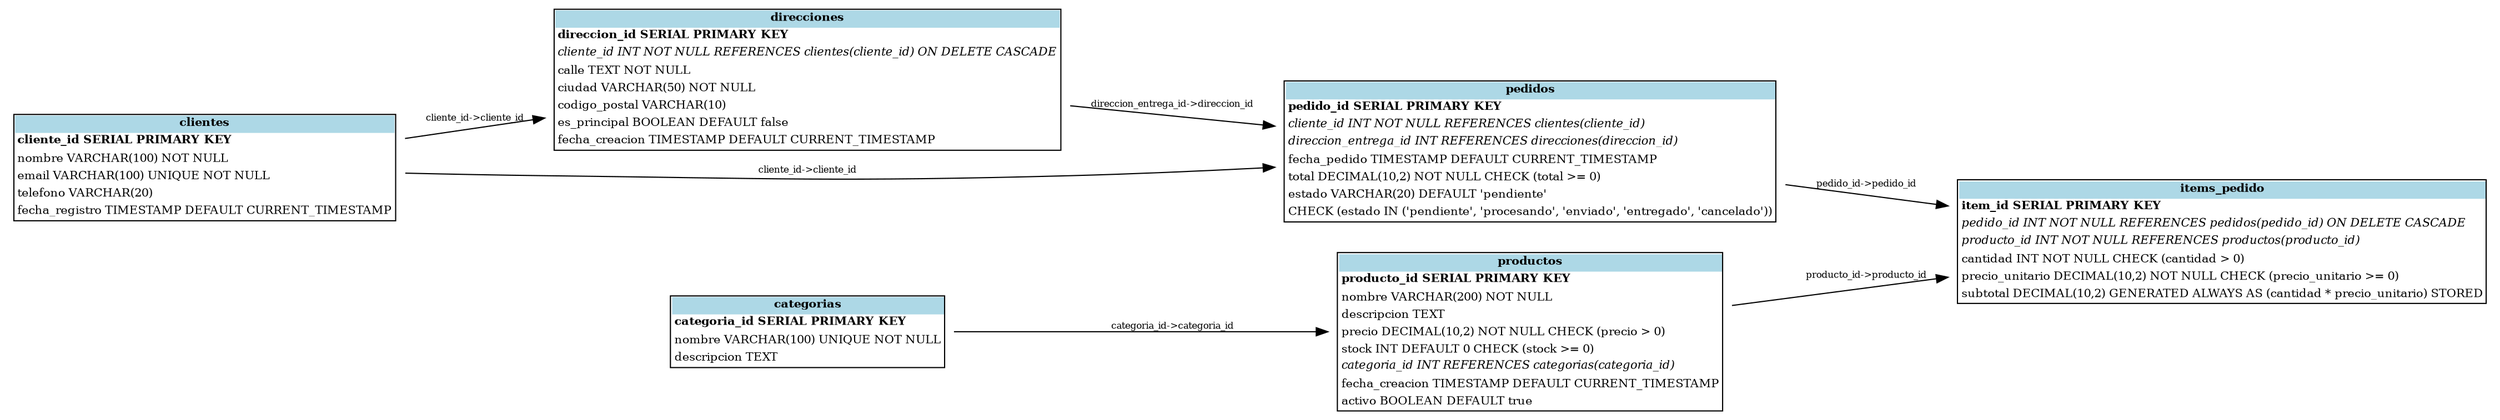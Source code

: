 digraph "Normalized Schema (3NF)" {
    rankdir=LR;
    node [shape=plaintext, fontsize=10];
    edge [fontsize=8];
    clientes [label=<<table border="1" cellborder="0" cellspacing="0"><tr><td bgcolor="lightblue"><b>clientes</b></td></tr><tr><td align="left"><b>cliente_id SERIAL PRIMARY KEY</b></td></tr><tr><td align="left">nombre VARCHAR(100) NOT NULL</td></tr><tr><td align="left">email VARCHAR(100) UNIQUE NOT NULL</td></tr><tr><td align="left">telefono VARCHAR(20)</td></tr><tr><td align="left">fecha_registro TIMESTAMP DEFAULT CURRENT_TIMESTAMP</td></tr></table>>];
    direcciones [label=<<table border="1" cellborder="0" cellspacing="0"><tr><td bgcolor="lightblue"><b>direcciones</b></td></tr><tr><td align="left"><b>direccion_id SERIAL PRIMARY KEY</b></td></tr><tr><td align="left"><i>cliente_id INT NOT NULL REFERENCES clientes(cliente_id) ON DELETE CASCADE</i></td></tr><tr><td align="left">calle TEXT NOT NULL</td></tr><tr><td align="left">ciudad VARCHAR(50) NOT NULL</td></tr><tr><td align="left">codigo_postal VARCHAR(10)</td></tr><tr><td align="left">es_principal BOOLEAN DEFAULT false</td></tr><tr><td align="left">fecha_creacion TIMESTAMP DEFAULT CURRENT_TIMESTAMP</td></tr></table>>];
    categorias [label=<<table border="1" cellborder="0" cellspacing="0"><tr><td bgcolor="lightblue"><b>categorias</b></td></tr><tr><td align="left"><b>categoria_id SERIAL PRIMARY KEY</b></td></tr><tr><td align="left">nombre VARCHAR(100) UNIQUE NOT NULL</td></tr><tr><td align="left">descripcion TEXT</td></tr></table>>];
    productos [label=<<table border="1" cellborder="0" cellspacing="0"><tr><td bgcolor="lightblue"><b>productos</b></td></tr><tr><td align="left"><b>producto_id SERIAL PRIMARY KEY</b></td></tr><tr><td align="left">nombre VARCHAR(200) NOT NULL</td></tr><tr><td align="left">descripcion TEXT</td></tr><tr><td align="left">precio DECIMAL(10,2) NOT NULL CHECK (precio &gt; 0)</td></tr><tr><td align="left">stock INT DEFAULT 0 CHECK (stock &gt;= 0)</td></tr><tr><td align="left"><i>categoria_id INT REFERENCES categorias(categoria_id)</i></td></tr><tr><td align="left">fecha_creacion TIMESTAMP DEFAULT CURRENT_TIMESTAMP</td></tr><tr><td align="left">activo BOOLEAN DEFAULT true</td></tr></table>>];
    pedidos [label=<<table border="1" cellborder="0" cellspacing="0"><tr><td bgcolor="lightblue"><b>pedidos</b></td></tr><tr><td align="left"><b>pedido_id SERIAL PRIMARY KEY</b></td></tr><tr><td align="left"><i>cliente_id INT NOT NULL REFERENCES clientes(cliente_id)</i></td></tr><tr><td align="left"><i>direccion_entrega_id INT REFERENCES direcciones(direccion_id)</i></td></tr><tr><td align="left">fecha_pedido TIMESTAMP DEFAULT CURRENT_TIMESTAMP</td></tr><tr><td align="left">total DECIMAL(10,2) NOT NULL CHECK (total &gt;= 0)</td></tr><tr><td align="left">estado VARCHAR(20) DEFAULT 'pendiente'</td></tr><tr><td align="left">CHECK (estado IN ('pendiente', 'procesando', 'enviado', 'entregado', 'cancelado'))</td></tr></table>>];
    items_pedido [label=<<table border="1" cellborder="0" cellspacing="0"><tr><td bgcolor="lightblue"><b>items_pedido</b></td></tr><tr><td align="left"><b>item_id SERIAL PRIMARY KEY</b></td></tr><tr><td align="left"><i>pedido_id INT NOT NULL REFERENCES pedidos(pedido_id) ON DELETE CASCADE</i></td></tr><tr><td align="left"><i>producto_id INT NOT NULL REFERENCES productos(producto_id)</i></td></tr><tr><td align="left">cantidad INT NOT NULL CHECK (cantidad &gt; 0)</td></tr><tr><td align="left">precio_unitario DECIMAL(10,2) NOT NULL CHECK (precio_unitario &gt;= 0)</td></tr><tr><td align="left">subtotal DECIMAL(10,2) GENERATED ALWAYS AS (cantidad * precio_unitario) STORED</td></tr></table>>];
    clientes -> direcciones [label="cliente_id->cliente_id"];
    categorias -> productos [label="categoria_id->categoria_id"];
    clientes -> pedidos [label="cliente_id->cliente_id"];
    direcciones -> pedidos [label="direccion_entrega_id->direccion_id"];
    pedidos -> items_pedido [label="pedido_id->pedido_id"];
    productos -> items_pedido [label="producto_id->producto_id"];
}